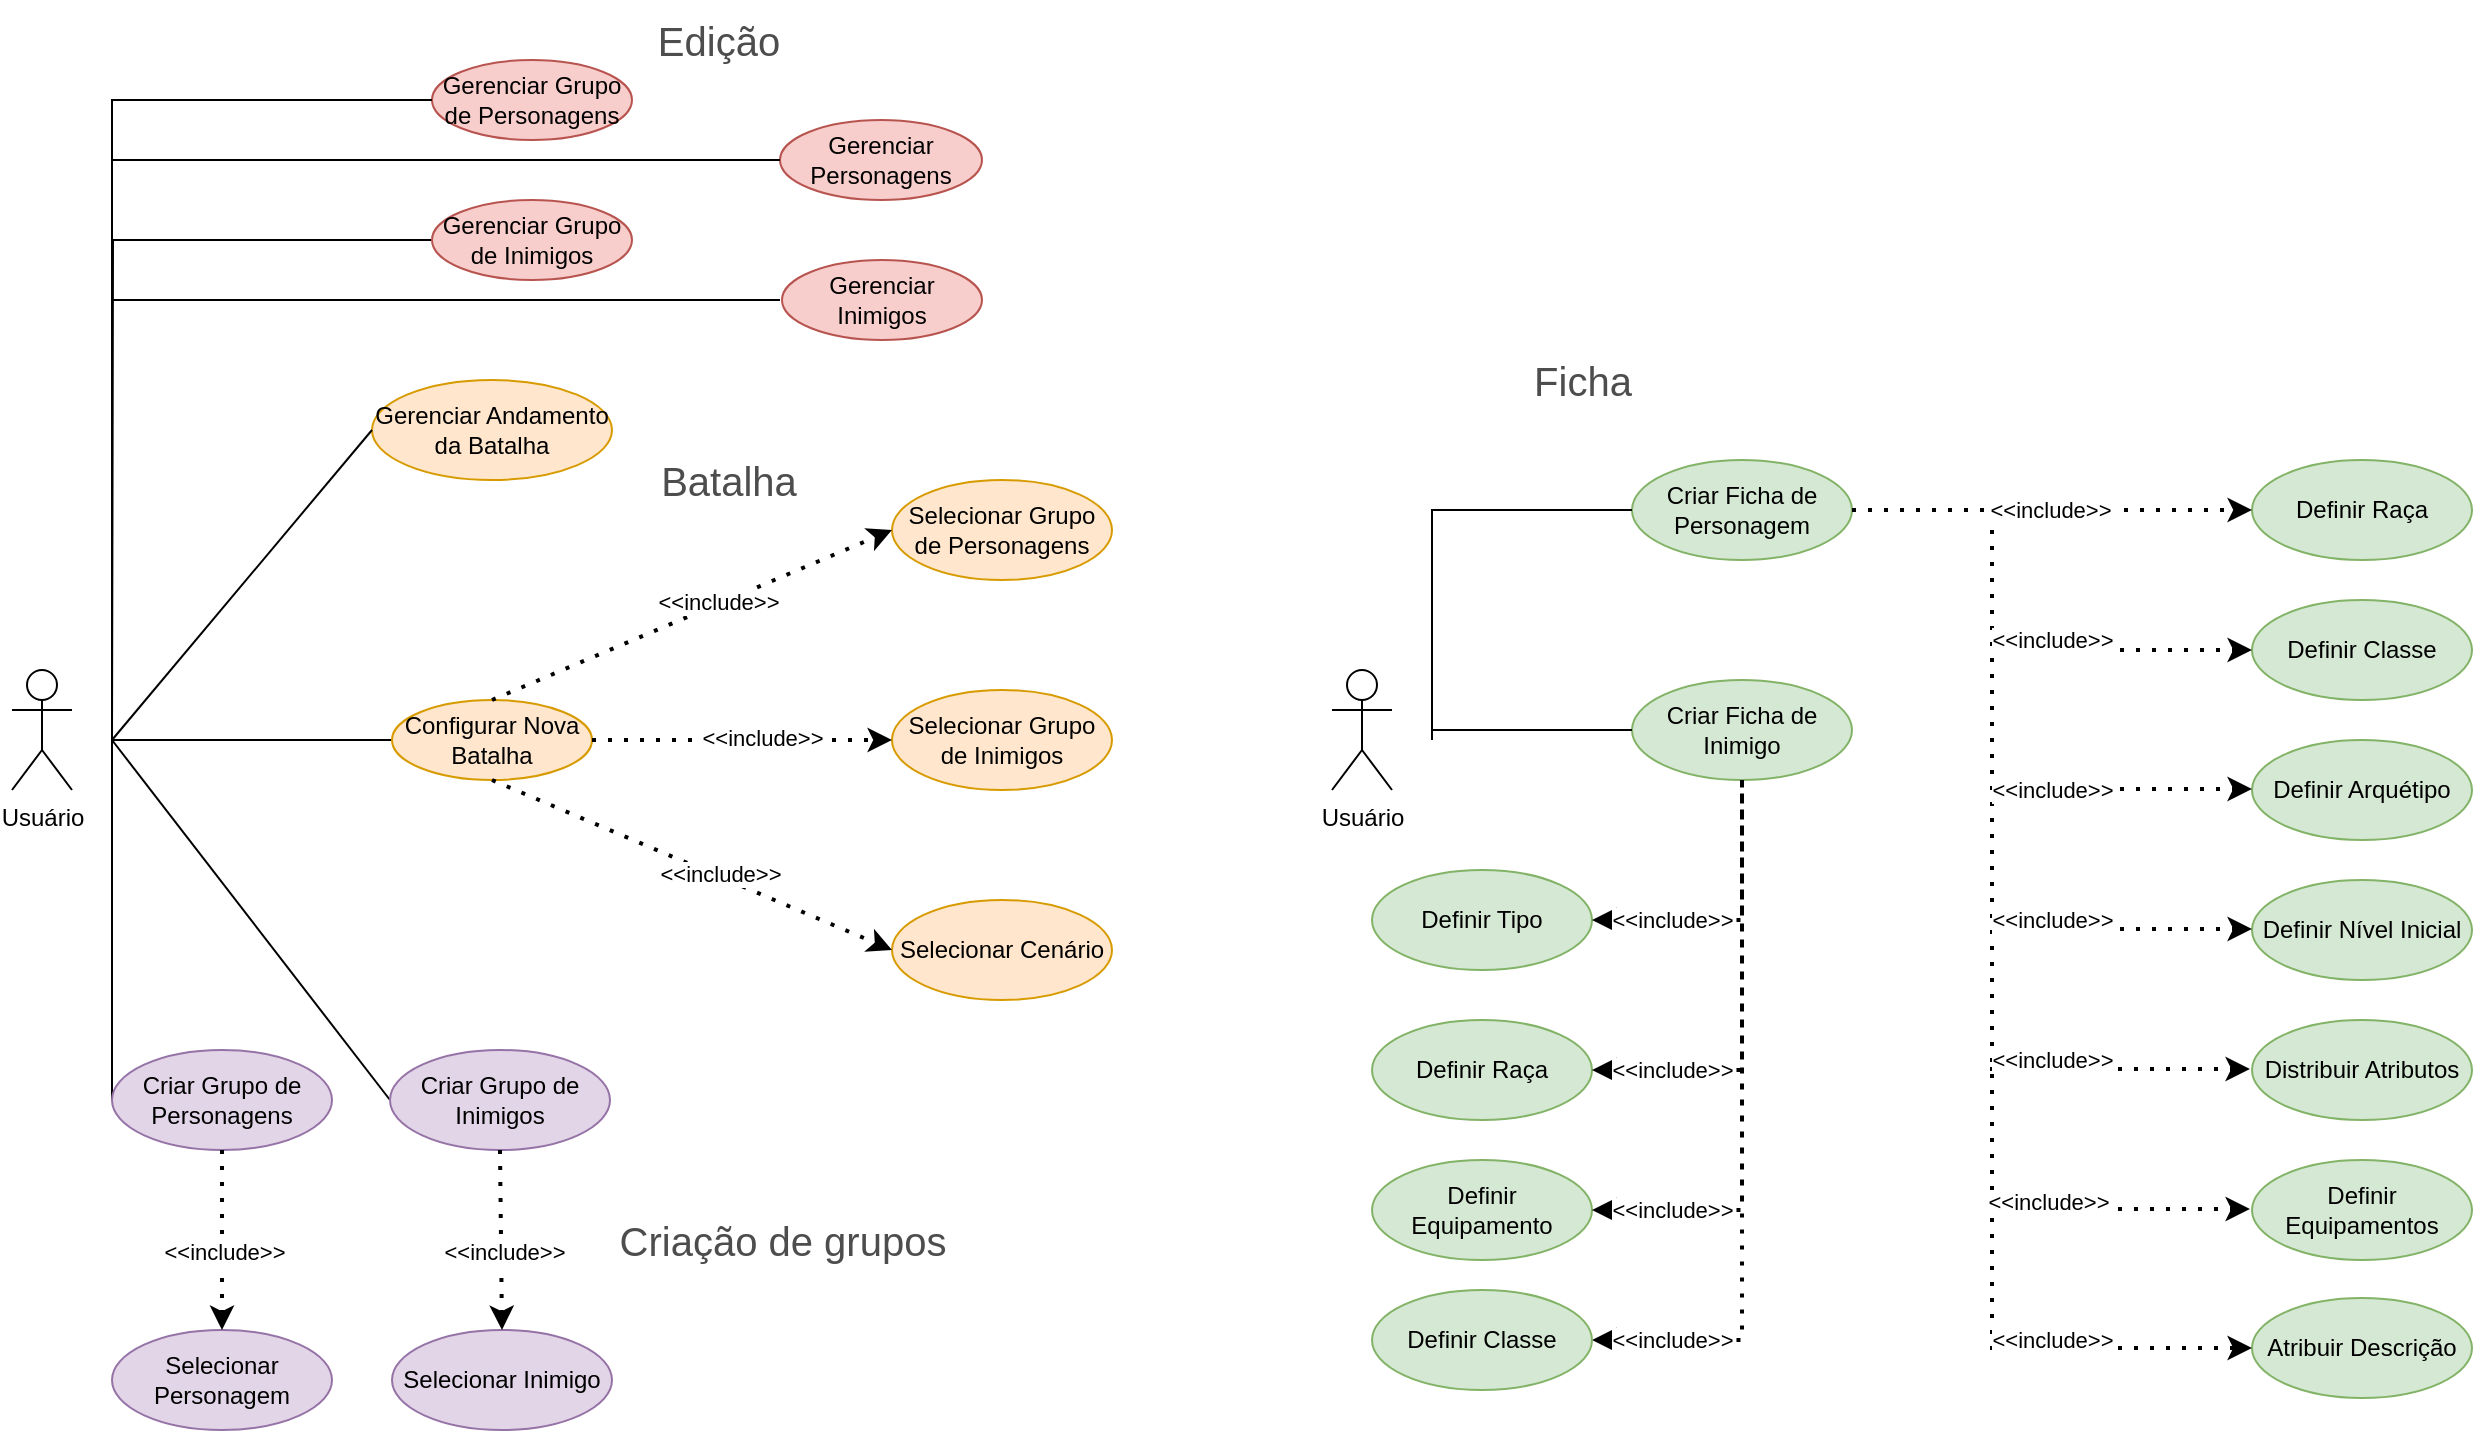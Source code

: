 <mxfile version="27.0.6">
  <diagram name="Página-1" id="SSGQaP6CWcNV6FheJbuD">
    <mxGraphModel grid="1" page="1" gridSize="10" guides="1" tooltips="1" connect="1" arrows="1" fold="1" pageScale="1" pageWidth="827" pageHeight="1169" math="0" shadow="0">
      <root>
        <mxCell id="0" />
        <mxCell id="1" parent="0" />
        <mxCell id="MGQm8jBEoG8g0ZLbulO0-1" value="Usuário" style="shape=umlActor;verticalLabelPosition=bottom;verticalAlign=top;html=1;outlineConnect=0;" vertex="1" parent="1">
          <mxGeometry x="100" y="-705" width="30" height="60" as="geometry" />
        </mxCell>
        <mxCell id="MGQm8jBEoG8g0ZLbulO0-8" style="edgeStyle=orthogonalEdgeStyle;rounded=0;orthogonalLoop=1;jettySize=auto;html=1;exitX=0;exitY=0.5;exitDx=0;exitDy=0;endArrow=none;startFill=0;" edge="1" parent="1" source="MGQm8jBEoG8g0ZLbulO0-4">
          <mxGeometry relative="1" as="geometry">
            <mxPoint x="150" y="-670" as="targetPoint" />
          </mxGeometry>
        </mxCell>
        <mxCell id="MGQm8jBEoG8g0ZLbulO0-4" value="Configurar Nova Batalha" style="ellipse;whiteSpace=wrap;html=1;fillColor=#ffe6cc;strokeColor=#d79b00;" vertex="1" parent="1">
          <mxGeometry x="290" y="-690" width="100" height="40" as="geometry" />
        </mxCell>
        <mxCell id="MGQm8jBEoG8g0ZLbulO0-9" value="Selecionar Grupo de Personagens" style="ellipse;whiteSpace=wrap;html=1;fillColor=#ffe6cc;strokeColor=#d79b00;" vertex="1" parent="1">
          <mxGeometry x="540" y="-800" width="110" height="50" as="geometry" />
        </mxCell>
        <mxCell id="MGQm8jBEoG8g0ZLbulO0-10" value="Selecionar Grupo de Inimigos" style="ellipse;whiteSpace=wrap;html=1;fillColor=#ffe6cc;strokeColor=#d79b00;" vertex="1" parent="1">
          <mxGeometry x="540" y="-695" width="110" height="50" as="geometry" />
        </mxCell>
        <mxCell id="MGQm8jBEoG8g0ZLbulO0-11" value="Selecionar Cenário" style="ellipse;whiteSpace=wrap;html=1;fillColor=#ffe6cc;strokeColor=#d79b00;" vertex="1" parent="1">
          <mxGeometry x="540" y="-590" width="110" height="50" as="geometry" />
        </mxCell>
        <mxCell id="MGQm8jBEoG8g0ZLbulO0-13" value="" style="endArrow=classic;dashed=1;html=1;dashPattern=1 3;strokeWidth=2;rounded=0;entryX=0;entryY=0.5;entryDx=0;entryDy=0;exitX=0.5;exitY=0;exitDx=0;exitDy=0;endFill=1;" edge="1" parent="1" source="MGQm8jBEoG8g0ZLbulO0-4" target="MGQm8jBEoG8g0ZLbulO0-9">
          <mxGeometry width="50" height="50" relative="1" as="geometry">
            <mxPoint x="370" y="-690" as="sourcePoint" />
            <mxPoint x="420" y="-740" as="targetPoint" />
          </mxGeometry>
        </mxCell>
        <mxCell id="MGQm8jBEoG8g0ZLbulO0-14" value="&amp;lt;&amp;lt;include&amp;gt;&amp;gt;" style="edgeLabel;html=1;align=center;verticalAlign=middle;resizable=0;points=[];" vertex="1" connectable="0" parent="MGQm8jBEoG8g0ZLbulO0-13">
          <mxGeometry x="0.131" y="1" relative="1" as="geometry">
            <mxPoint as="offset" />
          </mxGeometry>
        </mxCell>
        <mxCell id="MGQm8jBEoG8g0ZLbulO0-15" value="" style="endArrow=classic;dashed=1;html=1;dashPattern=1 3;strokeWidth=2;rounded=0;entryX=0;entryY=0.5;entryDx=0;entryDy=0;exitX=1;exitY=0.5;exitDx=0;exitDy=0;endFill=1;" edge="1" parent="1" source="MGQm8jBEoG8g0ZLbulO0-4" target="MGQm8jBEoG8g0ZLbulO0-10">
          <mxGeometry width="50" height="50" relative="1" as="geometry">
            <mxPoint x="350" y="-680" as="sourcePoint" />
            <mxPoint x="460" y="-745" as="targetPoint" />
          </mxGeometry>
        </mxCell>
        <mxCell id="MGQm8jBEoG8g0ZLbulO0-16" value="&amp;lt;&amp;lt;include&amp;gt;&amp;gt;" style="edgeLabel;html=1;align=center;verticalAlign=middle;resizable=0;points=[];" vertex="1" connectable="0" parent="MGQm8jBEoG8g0ZLbulO0-15">
          <mxGeometry x="0.131" y="1" relative="1" as="geometry">
            <mxPoint as="offset" />
          </mxGeometry>
        </mxCell>
        <mxCell id="MGQm8jBEoG8g0ZLbulO0-17" value="" style="endArrow=classic;dashed=1;html=1;dashPattern=1 3;strokeWidth=2;rounded=0;entryX=0;entryY=0.5;entryDx=0;entryDy=0;exitX=0.5;exitY=1;exitDx=0;exitDy=0;endFill=1;" edge="1" parent="1" source="MGQm8jBEoG8g0ZLbulO0-4" target="MGQm8jBEoG8g0ZLbulO0-11">
          <mxGeometry width="50" height="50" relative="1" as="geometry">
            <mxPoint x="400" y="-660" as="sourcePoint" />
            <mxPoint x="550" y="-660" as="targetPoint" />
          </mxGeometry>
        </mxCell>
        <mxCell id="MGQm8jBEoG8g0ZLbulO0-18" value="&amp;lt;&amp;lt;include&amp;gt;&amp;gt;" style="edgeLabel;html=1;align=center;verticalAlign=middle;resizable=0;points=[];" vertex="1" connectable="0" parent="MGQm8jBEoG8g0ZLbulO0-17">
          <mxGeometry x="0.131" y="1" relative="1" as="geometry">
            <mxPoint as="offset" />
          </mxGeometry>
        </mxCell>
        <mxCell id="MGQm8jBEoG8g0ZLbulO0-24" style="rounded=0;orthogonalLoop=1;jettySize=auto;html=1;exitX=0;exitY=0.5;exitDx=0;exitDy=0;endArrow=none;startFill=0;" edge="1" parent="1" source="MGQm8jBEoG8g0ZLbulO0-22">
          <mxGeometry relative="1" as="geometry">
            <mxPoint x="150" y="-670" as="targetPoint" />
          </mxGeometry>
        </mxCell>
        <mxCell id="MGQm8jBEoG8g0ZLbulO0-22" value="Criar Grupo de Personagens" style="ellipse;whiteSpace=wrap;html=1;fillColor=#e1d5e7;strokeColor=#9673a6;" vertex="1" parent="1">
          <mxGeometry x="150" y="-515" width="110" height="50" as="geometry" />
        </mxCell>
        <mxCell id="MGQm8jBEoG8g0ZLbulO0-25" value="Selecionar Personagem" style="ellipse;whiteSpace=wrap;html=1;fillColor=#e1d5e7;strokeColor=#9673a6;" vertex="1" parent="1">
          <mxGeometry x="150" y="-375" width="110" height="50" as="geometry" />
        </mxCell>
        <mxCell id="MGQm8jBEoG8g0ZLbulO0-26" value="" style="endArrow=classic;dashed=1;html=1;dashPattern=1 3;strokeWidth=2;rounded=0;entryX=0.5;entryY=0;entryDx=0;entryDy=0;exitX=0.5;exitY=1;exitDx=0;exitDy=0;endFill=1;" edge="1" parent="1" source="MGQm8jBEoG8g0ZLbulO0-22" target="MGQm8jBEoG8g0ZLbulO0-25">
          <mxGeometry width="50" height="50" relative="1" as="geometry">
            <mxPoint x="215" y="-595" as="sourcePoint" />
            <mxPoint x="415" y="-510" as="targetPoint" />
          </mxGeometry>
        </mxCell>
        <mxCell id="MGQm8jBEoG8g0ZLbulO0-27" value="&amp;lt;&amp;lt;include&amp;gt;&amp;gt;" style="edgeLabel;html=1;align=center;verticalAlign=middle;resizable=0;points=[];" vertex="1" connectable="0" parent="MGQm8jBEoG8g0ZLbulO0-26">
          <mxGeometry x="0.131" y="1" relative="1" as="geometry">
            <mxPoint as="offset" />
          </mxGeometry>
        </mxCell>
        <mxCell id="MGQm8jBEoG8g0ZLbulO0-31" style="rounded=0;orthogonalLoop=1;jettySize=auto;html=1;exitX=0;exitY=0.5;exitDx=0;exitDy=0;endArrow=none;startFill=0;" edge="1" parent="1" source="MGQm8jBEoG8g0ZLbulO0-32">
          <mxGeometry relative="1" as="geometry">
            <mxPoint x="150" y="-670" as="targetPoint" />
          </mxGeometry>
        </mxCell>
        <mxCell id="MGQm8jBEoG8g0ZLbulO0-32" value="Criar Grupo de Inimigos" style="ellipse;whiteSpace=wrap;html=1;fillColor=#e1d5e7;strokeColor=#9673a6;" vertex="1" parent="1">
          <mxGeometry x="289" y="-515" width="110" height="50" as="geometry" />
        </mxCell>
        <mxCell id="MGQm8jBEoG8g0ZLbulO0-33" value="Selecionar Inimigo" style="ellipse;whiteSpace=wrap;html=1;fillColor=#e1d5e7;strokeColor=#9673a6;" vertex="1" parent="1">
          <mxGeometry x="290" y="-375" width="110" height="50" as="geometry" />
        </mxCell>
        <mxCell id="MGQm8jBEoG8g0ZLbulO0-34" value="" style="endArrow=classic;dashed=1;html=1;dashPattern=1 3;strokeWidth=2;rounded=0;entryX=0.5;entryY=0;entryDx=0;entryDy=0;exitX=0.5;exitY=1;exitDx=0;exitDy=0;endFill=1;" edge="1" parent="1" source="MGQm8jBEoG8g0ZLbulO0-32" target="MGQm8jBEoG8g0ZLbulO0-33">
          <mxGeometry width="50" height="50" relative="1" as="geometry">
            <mxPoint x="354" y="-600" as="sourcePoint" />
            <mxPoint x="554" y="-515" as="targetPoint" />
          </mxGeometry>
        </mxCell>
        <mxCell id="MGQm8jBEoG8g0ZLbulO0-35" value="&amp;lt;&amp;lt;include&amp;gt;&amp;gt;" style="edgeLabel;html=1;align=center;verticalAlign=middle;resizable=0;points=[];" vertex="1" connectable="0" parent="MGQm8jBEoG8g0ZLbulO0-34">
          <mxGeometry x="0.131" y="1" relative="1" as="geometry">
            <mxPoint as="offset" />
          </mxGeometry>
        </mxCell>
        <mxCell id="I0oyDSxSCbBd7wxzQqsA-7" value="Gerenciar Grupo de Personagens" style="ellipse;whiteSpace=wrap;html=1;fillColor=#f8cecc;strokeColor=#b85450;" vertex="1" parent="1">
          <mxGeometry x="310" y="-1010" width="100" height="40" as="geometry" />
        </mxCell>
        <mxCell id="I0oyDSxSCbBd7wxzQqsA-8" value="Gerenciar Personagens" style="ellipse;whiteSpace=wrap;html=1;fillColor=#f8cecc;strokeColor=#b85450;" vertex="1" parent="1">
          <mxGeometry x="484" y="-980" width="101" height="40" as="geometry" />
        </mxCell>
        <mxCell id="tQSJfcyRWeLNkvj2Y9I4-1" style="edgeStyle=orthogonalEdgeStyle;rounded=0;orthogonalLoop=1;jettySize=auto;html=1;exitX=0;exitY=0.5;exitDx=0;exitDy=0;endArrow=none;startFill=0;" edge="1" parent="1" source="I0oyDSxSCbBd7wxzQqsA-9">
          <mxGeometry relative="1" as="geometry">
            <mxPoint x="150" y="-670" as="targetPoint" />
          </mxGeometry>
        </mxCell>
        <mxCell id="I0oyDSxSCbBd7wxzQqsA-9" value="Gerenciar Grupo de Inimigos" style="ellipse;whiteSpace=wrap;html=1;fillColor=#f8cecc;strokeColor=#b85450;" vertex="1" parent="1">
          <mxGeometry x="310" y="-940" width="100" height="40" as="geometry" />
        </mxCell>
        <mxCell id="I0oyDSxSCbBd7wxzQqsA-13" value="Gerenciar Inimigos" style="ellipse;whiteSpace=wrap;html=1;fillColor=#f8cecc;strokeColor=#b85450;" vertex="1" parent="1">
          <mxGeometry x="485" y="-910" width="100" height="40" as="geometry" />
        </mxCell>
        <mxCell id="I0oyDSxSCbBd7wxzQqsA-16" style="edgeStyle=orthogonalEdgeStyle;rounded=0;orthogonalLoop=1;jettySize=auto;html=1;endArrow=none;startFill=0;exitX=0;exitY=0.5;exitDx=0;exitDy=0;" edge="1" parent="1">
          <mxGeometry relative="1" as="geometry">
            <mxPoint x="484.0" y="-890.03" as="sourcePoint" />
            <mxPoint x="150" y="-670" as="targetPoint" />
            <Array as="points">
              <mxPoint x="150" y="-890.03" />
              <mxPoint x="150" y="-670.03" />
            </Array>
          </mxGeometry>
        </mxCell>
        <mxCell id="kMfSdA79UcX3Tjc2b9ED-3" value="Usuário" style="shape=umlActor;verticalLabelPosition=bottom;verticalAlign=top;html=1;outlineConnect=0;" vertex="1" parent="1">
          <mxGeometry x="760" y="-705" width="30" height="60" as="geometry" />
        </mxCell>
        <mxCell id="kMfSdA79UcX3Tjc2b9ED-4" value="Criar Ficha de Personagem" style="ellipse;whiteSpace=wrap;html=1;fillColor=#d5e8d4;strokeColor=#82b366;" vertex="1" parent="1">
          <mxGeometry x="910" y="-810" width="110" height="50" as="geometry" />
        </mxCell>
        <mxCell id="kMfSdA79UcX3Tjc2b9ED-5" value="" style="rounded=0;orthogonalLoop=1;jettySize=auto;html=1;exitX=0;exitY=0.5;exitDx=0;exitDy=0;endArrow=none;startFill=0;" edge="1" parent="1" source="kMfSdA79UcX3Tjc2b9ED-4">
          <mxGeometry relative="1" as="geometry">
            <mxPoint x="950" y="625" as="sourcePoint" />
            <mxPoint x="810" y="-670" as="targetPoint" />
            <Array as="points">
              <mxPoint x="810" y="-785" />
            </Array>
          </mxGeometry>
        </mxCell>
        <mxCell id="kMfSdA79UcX3Tjc2b9ED-6" value="Criar Ficha de Inimigo" style="ellipse;whiteSpace=wrap;html=1;fillColor=#d5e8d4;strokeColor=#82b366;" vertex="1" parent="1">
          <mxGeometry x="910" y="-700" width="110" height="50" as="geometry" />
        </mxCell>
        <mxCell id="kMfSdA79UcX3Tjc2b9ED-7" style="rounded=0;orthogonalLoop=1;jettySize=auto;html=1;exitX=0;exitY=0.5;exitDx=0;exitDy=0;endArrow=none;startFill=0;" edge="1" parent="1" source="kMfSdA79UcX3Tjc2b9ED-6">
          <mxGeometry relative="1" as="geometry">
            <mxPoint x="1080" y="625" as="sourcePoint" />
            <mxPoint x="810" y="-675" as="targetPoint" />
            <Array as="points" />
          </mxGeometry>
        </mxCell>
        <mxCell id="kMfSdA79UcX3Tjc2b9ED-8" value="Definir Raça" style="ellipse;whiteSpace=wrap;html=1;fillColor=#d5e8d4;strokeColor=#82b366;" vertex="1" parent="1">
          <mxGeometry x="1220" y="-810" width="110" height="50" as="geometry" />
        </mxCell>
        <mxCell id="kMfSdA79UcX3Tjc2b9ED-9" value="Definir Classe" style="ellipse;whiteSpace=wrap;html=1;fillColor=#d5e8d4;strokeColor=#82b366;" vertex="1" parent="1">
          <mxGeometry x="1220" y="-740" width="110" height="50" as="geometry" />
        </mxCell>
        <mxCell id="kMfSdA79UcX3Tjc2b9ED-10" value="Definir Arquétipo" style="ellipse;whiteSpace=wrap;html=1;fillColor=#d5e8d4;strokeColor=#82b366;" vertex="1" parent="1">
          <mxGeometry x="1220" y="-670" width="110" height="50" as="geometry" />
        </mxCell>
        <mxCell id="kMfSdA79UcX3Tjc2b9ED-11" value="Definir Nível Inicial" style="ellipse;whiteSpace=wrap;html=1;fillColor=#d5e8d4;strokeColor=#82b366;" vertex="1" parent="1">
          <mxGeometry x="1220" y="-600" width="110" height="50" as="geometry" />
        </mxCell>
        <mxCell id="kMfSdA79UcX3Tjc2b9ED-12" value="Distribuir Atributos" style="ellipse;whiteSpace=wrap;html=1;fillColor=#d5e8d4;strokeColor=#82b366;" vertex="1" parent="1">
          <mxGeometry x="1220" y="-530" width="110" height="50" as="geometry" />
        </mxCell>
        <mxCell id="kMfSdA79UcX3Tjc2b9ED-13" value="Definir Equipamentos" style="ellipse;whiteSpace=wrap;html=1;fillColor=#d5e8d4;strokeColor=#82b366;" vertex="1" parent="1">
          <mxGeometry x="1220" y="-460" width="110" height="50" as="geometry" />
        </mxCell>
        <mxCell id="kMfSdA79UcX3Tjc2b9ED-14" value="Atribuir Descrição" style="ellipse;whiteSpace=wrap;html=1;fillColor=#d5e8d4;strokeColor=#82b366;" vertex="1" parent="1">
          <mxGeometry x="1220" y="-391" width="110" height="50" as="geometry" />
        </mxCell>
        <mxCell id="kMfSdA79UcX3Tjc2b9ED-15" value="" style="endArrow=classic;dashed=1;html=1;dashPattern=1 3;strokeWidth=2;rounded=0;exitX=1;exitY=0.5;exitDx=0;exitDy=0;endFill=1;entryX=0;entryY=0.5;entryDx=0;entryDy=0;" edge="1" parent="1" source="kMfSdA79UcX3Tjc2b9ED-4" target="kMfSdA79UcX3Tjc2b9ED-14">
          <mxGeometry width="50" height="50" relative="1" as="geometry">
            <mxPoint x="918.95" y="-780" as="sourcePoint" />
            <mxPoint x="1070" y="-780" as="targetPoint" />
            <Array as="points">
              <mxPoint x="1090" y="-785" />
              <mxPoint x="1090" y="-580" />
              <mxPoint x="1090" y="-366" />
            </Array>
          </mxGeometry>
        </mxCell>
        <mxCell id="I0oyDSxSCbBd7wxzQqsA-21" value="Gerenciar Andamento da Batalha" style="ellipse;whiteSpace=wrap;html=1;fillColor=#ffe6cc;strokeColor=#d79b00;" vertex="1" parent="1">
          <mxGeometry x="280" y="-850" width="120" height="50" as="geometry" />
        </mxCell>
        <mxCell id="kMfSdA79UcX3Tjc2b9ED-19" value="" style="endArrow=classic;dashed=1;html=1;dashPattern=1 3;strokeWidth=2;rounded=0;entryX=0;entryY=0.5;entryDx=0;entryDy=0;exitX=1;exitY=0.5;exitDx=0;exitDy=0;endFill=1;" edge="1" parent="1" source="kMfSdA79UcX3Tjc2b9ED-4" target="kMfSdA79UcX3Tjc2b9ED-8">
          <mxGeometry width="50" height="50" relative="1" as="geometry">
            <mxPoint x="1044" y="-1010" as="sourcePoint" />
            <mxPoint x="1045" y="-920" as="targetPoint" />
          </mxGeometry>
        </mxCell>
        <mxCell id="kMfSdA79UcX3Tjc2b9ED-20" value="&amp;lt;&amp;lt;include&amp;gt;&amp;gt;" style="edgeLabel;html=1;align=center;verticalAlign=middle;resizable=0;points=[];" vertex="1" connectable="0" parent="kMfSdA79UcX3Tjc2b9ED-19">
          <mxGeometry x="0.131" y="1" relative="1" as="geometry">
            <mxPoint x="-14" y="1" as="offset" />
          </mxGeometry>
        </mxCell>
        <mxCell id="kMfSdA79UcX3Tjc2b9ED-21" value="" style="endArrow=classic;dashed=1;html=1;dashPattern=1 3;strokeWidth=2;rounded=0;entryX=0;entryY=0.5;entryDx=0;entryDy=0;endFill=1;" edge="1" parent="1" target="kMfSdA79UcX3Tjc2b9ED-9">
          <mxGeometry width="50" height="50" relative="1" as="geometry">
            <mxPoint x="1090" y="-715" as="sourcePoint" />
            <mxPoint x="1200" y="-710" as="targetPoint" />
          </mxGeometry>
        </mxCell>
        <mxCell id="I0oyDSxSCbBd7wxzQqsA-22" style="rounded=0;orthogonalLoop=1;jettySize=auto;html=1;exitX=0;exitY=0.5;exitDx=0;exitDy=0;endArrow=none;startFill=0;" edge="1" parent="1" source="I0oyDSxSCbBd7wxzQqsA-21">
          <mxGeometry relative="1" as="geometry">
            <mxPoint x="150" y="-670" as="targetPoint" />
          </mxGeometry>
        </mxCell>
        <mxCell id="kMfSdA79UcX3Tjc2b9ED-23" value="" style="endArrow=classic;dashed=1;html=1;dashPattern=1 3;strokeWidth=2;rounded=0;entryX=0;entryY=0.5;entryDx=0;entryDy=0;endFill=1;" edge="1" parent="1">
          <mxGeometry width="50" height="50" relative="1" as="geometry">
            <mxPoint x="1090" y="-575.53" as="sourcePoint" />
            <mxPoint x="1220" y="-575.53" as="targetPoint" />
          </mxGeometry>
        </mxCell>
        <mxCell id="kMfSdA79UcX3Tjc2b9ED-24" value="" style="endArrow=classic;dashed=1;html=1;dashPattern=1 3;strokeWidth=2;rounded=0;entryX=0;entryY=0.5;entryDx=0;entryDy=0;endFill=1;" edge="1" parent="1">
          <mxGeometry width="50" height="50" relative="1" as="geometry">
            <mxPoint x="1089" y="-505.53" as="sourcePoint" />
            <mxPoint x="1219" y="-505.53" as="targetPoint" />
          </mxGeometry>
        </mxCell>
        <mxCell id="kMfSdA79UcX3Tjc2b9ED-25" value="" style="endArrow=classic;dashed=1;html=1;dashPattern=1 3;strokeWidth=2;rounded=0;entryX=0;entryY=0.5;entryDx=0;entryDy=0;endFill=1;" edge="1" parent="1">
          <mxGeometry width="50" height="50" relative="1" as="geometry">
            <mxPoint x="1089" y="-435.53" as="sourcePoint" />
            <mxPoint x="1219" y="-435.53" as="targetPoint" />
          </mxGeometry>
        </mxCell>
        <mxCell id="kMfSdA79UcX3Tjc2b9ED-22" value="" style="endArrow=classic;dashed=1;html=1;dashPattern=1 3;strokeWidth=2;rounded=0;entryX=0;entryY=0.5;entryDx=0;entryDy=0;endFill=1;" edge="1" parent="1">
          <mxGeometry width="50" height="50" relative="1" as="geometry">
            <mxPoint x="1090" y="-645.53" as="sourcePoint" />
            <mxPoint x="1220" y="-645.53" as="targetPoint" />
          </mxGeometry>
        </mxCell>
        <mxCell id="kMfSdA79UcX3Tjc2b9ED-26" value="&amp;lt;&amp;lt;include&amp;gt;&amp;gt;" style="edgeLabel;html=1;align=center;verticalAlign=middle;resizable=0;points=[];" vertex="1" connectable="0" parent="1">
          <mxGeometry x="1120" y="-720" as="geometry" />
        </mxCell>
        <mxCell id="kMfSdA79UcX3Tjc2b9ED-27" value="&amp;lt;&amp;lt;include&amp;gt;&amp;gt;" style="edgeLabel;html=1;align=center;verticalAlign=middle;resizable=0;points=[];" vertex="1" connectable="0" parent="1">
          <mxGeometry x="1120" y="-645" as="geometry" />
        </mxCell>
        <mxCell id="kMfSdA79UcX3Tjc2b9ED-28" value="&amp;lt;&amp;lt;include&amp;gt;&amp;gt;" style="edgeLabel;html=1;align=center;verticalAlign=middle;resizable=0;points=[];" vertex="1" connectable="0" parent="1">
          <mxGeometry x="1120" y="-580" as="geometry" />
        </mxCell>
        <mxCell id="kMfSdA79UcX3Tjc2b9ED-29" value="&amp;lt;&amp;lt;include&amp;gt;&amp;gt;" style="edgeLabel;html=1;align=center;verticalAlign=middle;resizable=0;points=[];" vertex="1" connectable="0" parent="1">
          <mxGeometry x="1120" y="-510" as="geometry" />
        </mxCell>
        <mxCell id="kMfSdA79UcX3Tjc2b9ED-30" value="&amp;lt;&amp;lt;include&amp;gt;&amp;gt;" style="edgeLabel;html=1;align=center;verticalAlign=middle;resizable=0;points=[];" vertex="1" connectable="0" parent="1">
          <mxGeometry x="1124" y="-450" as="geometry">
            <mxPoint x="-6" y="11" as="offset" />
          </mxGeometry>
        </mxCell>
        <mxCell id="kMfSdA79UcX3Tjc2b9ED-31" value="&amp;lt;&amp;lt;include&amp;gt;&amp;gt;" style="edgeLabel;html=1;align=center;verticalAlign=middle;resizable=0;points=[];" vertex="1" connectable="0" parent="1">
          <mxGeometry x="1120" y="-370" as="geometry" />
        </mxCell>
        <mxCell id="kMfSdA79UcX3Tjc2b9ED-51" value="Definir Tipo" style="ellipse;whiteSpace=wrap;html=1;fillColor=#d5e8d4;strokeColor=#82b366;" vertex="1" parent="1">
          <mxGeometry x="780" y="-605" width="110" height="50" as="geometry" />
        </mxCell>
        <mxCell id="kMfSdA79UcX3Tjc2b9ED-52" value="Definir Raça" style="ellipse;whiteSpace=wrap;html=1;fillColor=#d5e8d4;strokeColor=#82b366;" vertex="1" parent="1">
          <mxGeometry x="780" y="-530" width="110" height="50" as="geometry" />
        </mxCell>
        <mxCell id="kMfSdA79UcX3Tjc2b9ED-53" value="Definir Equipamento" style="ellipse;whiteSpace=wrap;html=1;fillColor=#d5e8d4;strokeColor=#82b366;" vertex="1" parent="1">
          <mxGeometry x="780" y="-460" width="110" height="50" as="geometry" />
        </mxCell>
        <mxCell id="kMfSdA79UcX3Tjc2b9ED-55" value="" style="endArrow=none;dashed=1;html=1;dashPattern=1 3;strokeWidth=2;rounded=0;entryX=0.5;entryY=1;entryDx=0;entryDy=0;exitX=1;exitY=0.5;exitDx=0;exitDy=0;endFill=1;startFill=1;startArrow=classic;" edge="1" parent="1" source="kMfSdA79UcX3Tjc2b9ED-53" target="kMfSdA79UcX3Tjc2b9ED-6">
          <mxGeometry width="50" height="50" relative="1" as="geometry">
            <mxPoint x="965" y="-420" as="sourcePoint" />
            <mxPoint x="1110" y="-610" as="targetPoint" />
            <Array as="points">
              <mxPoint x="965" y="-435" />
            </Array>
          </mxGeometry>
        </mxCell>
        <mxCell id="kMfSdA79UcX3Tjc2b9ED-56" value="" style="endArrow=none;dashed=1;html=1;dashPattern=1 3;strokeWidth=2;rounded=0;entryX=0.5;entryY=1;entryDx=0;entryDy=0;exitX=1;exitY=0.5;exitDx=0;exitDy=0;endFill=1;startFill=1;startArrow=classic;" edge="1" parent="1" source="kMfSdA79UcX3Tjc2b9ED-52" target="kMfSdA79UcX3Tjc2b9ED-6">
          <mxGeometry width="50" height="50" relative="1" as="geometry">
            <mxPoint x="930" y="-415" as="sourcePoint" />
            <mxPoint x="975" y="-640" as="targetPoint" />
            <Array as="points">
              <mxPoint x="965" y="-505" />
            </Array>
          </mxGeometry>
        </mxCell>
        <mxCell id="kMfSdA79UcX3Tjc2b9ED-57" value="" style="endArrow=none;dashed=1;html=1;dashPattern=1 3;strokeWidth=2;rounded=0;entryX=0.5;entryY=1;entryDx=0;entryDy=0;exitX=1;exitY=0.5;exitDx=0;exitDy=0;endFill=1;startFill=1;startArrow=classic;" edge="1" parent="1" source="kMfSdA79UcX3Tjc2b9ED-51" target="kMfSdA79UcX3Tjc2b9ED-6">
          <mxGeometry width="50" height="50" relative="1" as="geometry">
            <mxPoint x="930" y="-495" as="sourcePoint" />
            <mxPoint x="975" y="-640" as="targetPoint" />
            <Array as="points">
              <mxPoint x="965" y="-580" />
            </Array>
          </mxGeometry>
        </mxCell>
        <mxCell id="I0oyDSxSCbBd7wxzQqsA-23" value="" style="endArrow=none;dashed=1;html=1;dashPattern=1 3;strokeWidth=2;rounded=0;entryX=0.5;entryY=1;entryDx=0;entryDy=0;endFill=1;startFill=1;startArrow=classic;exitX=1;exitY=0.5;exitDx=0;exitDy=0;" edge="1" parent="1" source="I0oyDSxSCbBd7wxzQqsA-24" target="kMfSdA79UcX3Tjc2b9ED-6">
          <mxGeometry width="50" height="50" relative="1" as="geometry">
            <mxPoint x="900" y="-370" as="sourcePoint" />
            <mxPoint x="990" y="-626" as="targetPoint" />
            <Array as="points">
              <mxPoint x="930" y="-370" />
              <mxPoint x="965" y="-370" />
            </Array>
          </mxGeometry>
        </mxCell>
        <mxCell id="I0oyDSxSCbBd7wxzQqsA-24" value="Definir Classe" style="ellipse;whiteSpace=wrap;html=1;fillColor=#d5e8d4;strokeColor=#82b366;" vertex="1" parent="1">
          <mxGeometry x="780" y="-395" width="110" height="50" as="geometry" />
        </mxCell>
        <mxCell id="I0oyDSxSCbBd7wxzQqsA-25" value="&amp;lt;&amp;lt;include&amp;gt;&amp;gt;" style="edgeLabel;html=1;align=center;verticalAlign=middle;resizable=0;points=[];" connectable="0" vertex="1" parent="1">
          <mxGeometry x="930.0" y="-580" as="geometry" />
        </mxCell>
        <mxCell id="I0oyDSxSCbBd7wxzQqsA-26" value="&amp;lt;&amp;lt;include&amp;gt;&amp;gt;" style="edgeLabel;html=1;align=center;verticalAlign=middle;resizable=0;points=[];" connectable="0" vertex="1" parent="1">
          <mxGeometry x="930.0" y="-505" as="geometry" />
        </mxCell>
        <mxCell id="I0oyDSxSCbBd7wxzQqsA-27" value="&amp;lt;&amp;lt;include&amp;gt;&amp;gt;" style="edgeLabel;html=1;align=center;verticalAlign=middle;resizable=0;points=[];" connectable="0" vertex="1" parent="1">
          <mxGeometry x="930.0" y="-435" as="geometry" />
        </mxCell>
        <mxCell id="I0oyDSxSCbBd7wxzQqsA-28" value="&amp;lt;&amp;lt;include&amp;gt;&amp;gt;" style="edgeLabel;html=1;align=center;verticalAlign=middle;resizable=0;points=[];" connectable="0" vertex="1" parent="1">
          <mxGeometry x="930.0" y="-370" as="geometry" />
        </mxCell>
        <mxCell id="Jm3-XbXnsZgJe2frfgZL-3" value="&lt;font style=&quot;font-size: 20px; color: rgb(77, 77, 77);&quot;&gt;Edição&lt;/font&gt;" style="text;html=1;align=center;verticalAlign=middle;resizable=0;points=[];autosize=1;strokeColor=none;fillColor=none;" vertex="1" parent="1">
          <mxGeometry x="413" y="-1040" width="80" height="40" as="geometry" />
        </mxCell>
        <mxCell id="Jm3-XbXnsZgJe2frfgZL-5" value="&lt;font style=&quot;font-size: 20px; color: rgb(77, 77, 77);&quot;&gt;Ficha&lt;/font&gt;" style="text;html=1;align=center;verticalAlign=middle;resizable=0;points=[];autosize=1;strokeColor=none;fillColor=none;" vertex="1" parent="1">
          <mxGeometry x="850" y="-870" width="70" height="40" as="geometry" />
        </mxCell>
        <mxCell id="Jm3-XbXnsZgJe2frfgZL-7" value="&lt;font style=&quot;font-size: 20px; color: rgb(77, 77, 77);&quot;&gt;Criação de grupos&lt;/font&gt;" style="text;html=1;align=center;verticalAlign=middle;resizable=0;points=[];autosize=1;strokeColor=none;fillColor=none;" vertex="1" parent="1">
          <mxGeometry x="390" y="-440" width="190" height="40" as="geometry" />
        </mxCell>
        <mxCell id="Jm3-XbXnsZgJe2frfgZL-9" value="&lt;font style=&quot;font-size: 20px; color: rgb(77, 77, 77);&quot;&gt;Batalha&lt;/font&gt;" style="text;html=1;align=center;verticalAlign=middle;resizable=0;points=[];autosize=1;strokeColor=none;fillColor=none;" vertex="1" parent="1">
          <mxGeometry x="413" y="-820" width="90" height="40" as="geometry" />
        </mxCell>
        <mxCell id="tQSJfcyRWeLNkvj2Y9I4-4" value="" style="endArrow=none;html=1;rounded=0;entryX=0;entryY=0.5;entryDx=0;entryDy=0;edgeStyle=orthogonalEdgeStyle;" edge="1" parent="1" target="I0oyDSxSCbBd7wxzQqsA-7">
          <mxGeometry width="50" height="50" relative="1" as="geometry">
            <mxPoint x="150" y="-670" as="sourcePoint" />
            <mxPoint x="260" y="-1030" as="targetPoint" />
            <Array as="points">
              <mxPoint x="150" y="-990" />
            </Array>
          </mxGeometry>
        </mxCell>
        <mxCell id="tQSJfcyRWeLNkvj2Y9I4-5" value="" style="endArrow=none;html=1;rounded=0;entryX=0;entryY=0.5;entryDx=0;entryDy=0;edgeStyle=orthogonalEdgeStyle;" edge="1" parent="1" target="I0oyDSxSCbBd7wxzQqsA-8">
          <mxGeometry width="50" height="50" relative="1" as="geometry">
            <mxPoint x="150" y="-670" as="sourcePoint" />
            <mxPoint x="110" y="-960" as="targetPoint" />
            <Array as="points">
              <mxPoint x="150" y="-960" />
            </Array>
          </mxGeometry>
        </mxCell>
      </root>
    </mxGraphModel>
  </diagram>
</mxfile>
